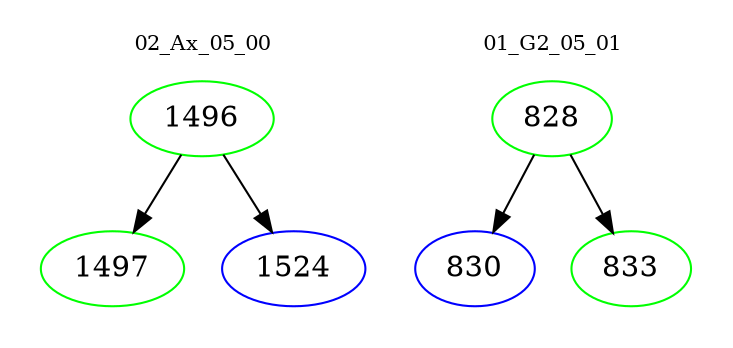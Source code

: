 digraph{
subgraph cluster_0 {
color = white
label = "02_Ax_05_00";
fontsize=10;
T0_1496 [label="1496", color="green"]
T0_1496 -> T0_1497 [color="black"]
T0_1497 [label="1497", color="green"]
T0_1496 -> T0_1524 [color="black"]
T0_1524 [label="1524", color="blue"]
}
subgraph cluster_1 {
color = white
label = "01_G2_05_01";
fontsize=10;
T1_828 [label="828", color="green"]
T1_828 -> T1_830 [color="black"]
T1_830 [label="830", color="blue"]
T1_828 -> T1_833 [color="black"]
T1_833 [label="833", color="green"]
}
}
